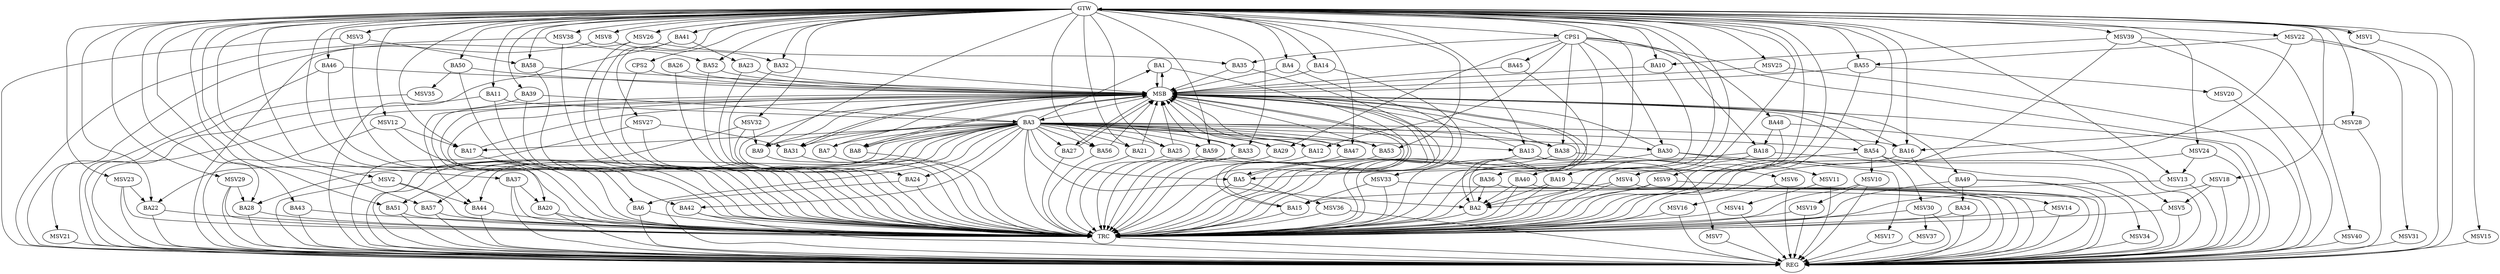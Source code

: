 strict digraph G {
  BA1 [ label="BA1" ];
  BA2 [ label="BA2" ];
  BA3 [ label="BA3" ];
  BA4 [ label="BA4" ];
  BA5 [ label="BA5" ];
  BA6 [ label="BA6" ];
  BA7 [ label="BA7" ];
  BA8 [ label="BA8" ];
  BA9 [ label="BA9" ];
  BA10 [ label="BA10" ];
  BA11 [ label="BA11" ];
  BA12 [ label="BA12" ];
  BA13 [ label="BA13" ];
  BA14 [ label="BA14" ];
  BA15 [ label="BA15" ];
  BA16 [ label="BA16" ];
  BA17 [ label="BA17" ];
  BA18 [ label="BA18" ];
  BA19 [ label="BA19" ];
  BA20 [ label="BA20" ];
  BA21 [ label="BA21" ];
  BA22 [ label="BA22" ];
  BA23 [ label="BA23" ];
  BA24 [ label="BA24" ];
  BA25 [ label="BA25" ];
  BA26 [ label="BA26" ];
  BA27 [ label="BA27" ];
  BA28 [ label="BA28" ];
  BA29 [ label="BA29" ];
  BA30 [ label="BA30" ];
  BA31 [ label="BA31" ];
  BA32 [ label="BA32" ];
  BA33 [ label="BA33" ];
  BA34 [ label="BA34" ];
  BA35 [ label="BA35" ];
  BA36 [ label="BA36" ];
  BA37 [ label="BA37" ];
  BA38 [ label="BA38" ];
  BA39 [ label="BA39" ];
  BA40 [ label="BA40" ];
  BA41 [ label="BA41" ];
  BA42 [ label="BA42" ];
  BA43 [ label="BA43" ];
  BA44 [ label="BA44" ];
  BA45 [ label="BA45" ];
  BA46 [ label="BA46" ];
  BA47 [ label="BA47" ];
  BA48 [ label="BA48" ];
  BA49 [ label="BA49" ];
  BA50 [ label="BA50" ];
  BA51 [ label="BA51" ];
  BA52 [ label="BA52" ];
  BA53 [ label="BA53" ];
  BA54 [ label="BA54" ];
  BA55 [ label="BA55" ];
  BA56 [ label="BA56" ];
  BA57 [ label="BA57" ];
  BA58 [ label="BA58" ];
  BA59 [ label="BA59" ];
  CPS1 [ label="CPS1" ];
  CPS2 [ label="CPS2" ];
  GTW [ label="GTW" ];
  REG [ label="REG" ];
  MSB [ label="MSB" ];
  TRC [ label="TRC" ];
  MSV1 [ label="MSV1" ];
  MSV2 [ label="MSV2" ];
  MSV3 [ label="MSV3" ];
  MSV4 [ label="MSV4" ];
  MSV5 [ label="MSV5" ];
  MSV6 [ label="MSV6" ];
  MSV7 [ label="MSV7" ];
  MSV8 [ label="MSV8" ];
  MSV9 [ label="MSV9" ];
  MSV10 [ label="MSV10" ];
  MSV11 [ label="MSV11" ];
  MSV12 [ label="MSV12" ];
  MSV13 [ label="MSV13" ];
  MSV14 [ label="MSV14" ];
  MSV15 [ label="MSV15" ];
  MSV16 [ label="MSV16" ];
  MSV17 [ label="MSV17" ];
  MSV18 [ label="MSV18" ];
  MSV19 [ label="MSV19" ];
  MSV20 [ label="MSV20" ];
  MSV21 [ label="MSV21" ];
  MSV22 [ label="MSV22" ];
  MSV23 [ label="MSV23" ];
  MSV24 [ label="MSV24" ];
  MSV25 [ label="MSV25" ];
  MSV26 [ label="MSV26" ];
  MSV27 [ label="MSV27" ];
  MSV28 [ label="MSV28" ];
  MSV29 [ label="MSV29" ];
  MSV30 [ label="MSV30" ];
  MSV31 [ label="MSV31" ];
  MSV32 [ label="MSV32" ];
  MSV33 [ label="MSV33" ];
  MSV34 [ label="MSV34" ];
  MSV35 [ label="MSV35" ];
  MSV36 [ label="MSV36" ];
  MSV37 [ label="MSV37" ];
  MSV38 [ label="MSV38" ];
  MSV39 [ label="MSV39" ];
  MSV40 [ label="MSV40" ];
  MSV41 [ label="MSV41" ];
  BA3 -> BA2;
  BA11 -> BA3;
  BA18 -> BA5;
  BA19 -> BA2;
  BA36 -> BA2;
  BA37 -> BA20;
  BA39 -> BA3;
  BA40 -> BA2;
  BA41 -> BA23;
  BA48 -> BA18;
  BA49 -> BA34;
  CPS1 -> BA38;
  CPS1 -> BA30;
  CPS1 -> BA18;
  CPS1 -> BA35;
  CPS1 -> BA12;
  CPS1 -> BA48;
  CPS1 -> BA29;
  CPS1 -> BA45;
  GTW -> BA4;
  GTW -> BA9;
  GTW -> BA10;
  GTW -> BA11;
  GTW -> BA13;
  GTW -> BA14;
  GTW -> BA16;
  GTW -> BA17;
  GTW -> BA19;
  GTW -> BA21;
  GTW -> BA22;
  GTW -> BA25;
  GTW -> BA28;
  GTW -> BA32;
  GTW -> BA33;
  GTW -> BA36;
  GTW -> BA37;
  GTW -> BA39;
  GTW -> BA40;
  GTW -> BA41;
  GTW -> BA43;
  GTW -> BA46;
  GTW -> BA47;
  GTW -> BA50;
  GTW -> BA51;
  GTW -> BA52;
  GTW -> BA53;
  GTW -> BA54;
  GTW -> BA55;
  GTW -> BA56;
  GTW -> BA57;
  GTW -> BA58;
  GTW -> BA59;
  GTW -> CPS1;
  GTW -> CPS2;
  BA3 -> REG;
  BA6 -> REG;
  BA11 -> REG;
  BA18 -> REG;
  BA19 -> REG;
  BA20 -> REG;
  BA22 -> REG;
  BA24 -> REG;
  BA28 -> REG;
  BA34 -> REG;
  BA36 -> REG;
  BA37 -> REG;
  BA39 -> REG;
  BA40 -> REG;
  BA41 -> REG;
  BA42 -> REG;
  BA43 -> REG;
  BA44 -> REG;
  BA48 -> REG;
  BA49 -> REG;
  BA51 -> REG;
  BA57 -> REG;
  CPS1 -> REG;
  BA1 -> MSB;
  MSB -> BA2;
  MSB -> REG;
  BA2 -> MSB;
  MSB -> BA1;
  BA4 -> MSB;
  BA5 -> MSB;
  BA7 -> MSB;
  BA8 -> MSB;
  MSB -> BA5;
  BA9 -> MSB;
  BA10 -> MSB;
  MSB -> BA3;
  BA12 -> MSB;
  BA13 -> MSB;
  MSB -> BA8;
  BA14 -> MSB;
  BA15 -> MSB;
  BA16 -> MSB;
  BA17 -> MSB;
  BA21 -> MSB;
  BA23 -> MSB;
  BA25 -> MSB;
  BA26 -> MSB;
  MSB -> BA15;
  BA27 -> MSB;
  BA29 -> MSB;
  BA30 -> MSB;
  MSB -> BA24;
  BA31 -> MSB;
  BA32 -> MSB;
  BA33 -> MSB;
  BA35 -> MSB;
  MSB -> BA20;
  BA38 -> MSB;
  BA45 -> MSB;
  MSB -> BA6;
  BA46 -> MSB;
  BA47 -> MSB;
  BA50 -> MSB;
  MSB -> BA42;
  BA52 -> MSB;
  BA53 -> MSB;
  MSB -> BA31;
  BA54 -> MSB;
  MSB -> BA49;
  BA55 -> MSB;
  BA56 -> MSB;
  BA58 -> MSB;
  MSB -> BA27;
  CPS2 -> MSB;
  MSB -> BA44;
  BA1 -> TRC;
  BA2 -> TRC;
  BA3 -> TRC;
  BA4 -> TRC;
  BA5 -> TRC;
  BA6 -> TRC;
  BA7 -> TRC;
  BA8 -> TRC;
  BA9 -> TRC;
  BA10 -> TRC;
  BA11 -> TRC;
  BA12 -> TRC;
  BA13 -> TRC;
  BA14 -> TRC;
  BA15 -> TRC;
  BA16 -> TRC;
  BA17 -> TRC;
  BA18 -> TRC;
  BA19 -> TRC;
  BA20 -> TRC;
  BA21 -> TRC;
  BA22 -> TRC;
  BA23 -> TRC;
  BA24 -> TRC;
  BA25 -> TRC;
  BA26 -> TRC;
  BA27 -> TRC;
  BA28 -> TRC;
  BA29 -> TRC;
  BA30 -> TRC;
  BA31 -> TRC;
  BA32 -> TRC;
  BA33 -> TRC;
  BA34 -> TRC;
  BA35 -> TRC;
  BA36 -> TRC;
  BA37 -> TRC;
  BA38 -> TRC;
  BA39 -> TRC;
  BA40 -> TRC;
  BA41 -> TRC;
  BA42 -> TRC;
  BA43 -> TRC;
  BA44 -> TRC;
  BA45 -> TRC;
  BA46 -> TRC;
  BA47 -> TRC;
  BA48 -> TRC;
  BA49 -> TRC;
  BA50 -> TRC;
  BA51 -> TRC;
  BA52 -> TRC;
  BA53 -> TRC;
  BA54 -> TRC;
  BA55 -> TRC;
  BA56 -> TRC;
  BA57 -> TRC;
  BA58 -> TRC;
  BA59 -> TRC;
  CPS1 -> TRC;
  CPS2 -> TRC;
  GTW -> TRC;
  TRC -> REG;
  BA3 -> BA27;
  BA3 -> BA16;
  BA3 -> BA57;
  BA3 -> BA25;
  BA3 -> BA30;
  BA3 -> BA51;
  BA3 -> BA7;
  BA3 -> BA28;
  BA3 -> BA5;
  BA3 -> BA53;
  BA3 -> BA54;
  BA3 -> BA44;
  BA3 -> BA8;
  BA3 -> BA17;
  BA3 -> BA24;
  BA3 -> BA1;
  BA3 -> BA22;
  BA3 -> BA29;
  BA3 -> BA59;
  BA3 -> BA47;
  BA3 -> BA56;
  BA3 -> BA42;
  BA3 -> BA33;
  BA3 -> BA38;
  BA3 -> BA12;
  BA3 -> BA21;
  BA3 -> BA13;
  BA3 -> BA6;
  BA3 -> BA9;
  BA3 -> BA31;
  MSV1 -> GTW;
  GTW -> MSV1;
  MSV1 -> REG;
  MSV2 -> BA44;
  GTW -> MSV2;
  MSV2 -> REG;
  MSV2 -> TRC;
  MSV3 -> BA58;
  GTW -> MSV3;
  MSV3 -> REG;
  MSV3 -> TRC;
  MSV4 -> BA2;
  GTW -> MSV4;
  MSV4 -> REG;
  MSV4 -> TRC;
  BA54 -> MSV5;
  MSV5 -> REG;
  MSV5 -> TRC;
  BA38 -> MSV6;
  MSV6 -> REG;
  BA13 -> MSV7;
  MSV7 -> REG;
  MSV8 -> BA32;
  GTW -> MSV8;
  MSV8 -> REG;
  MSV9 -> BA2;
  GTW -> MSV9;
  MSV9 -> REG;
  MSV9 -> TRC;
  BA54 -> MSV10;
  MSV10 -> REG;
  MSV10 -> TRC;
  BA30 -> MSV11;
  MSV11 -> REG;
  MSV12 -> BA17;
  GTW -> MSV12;
  MSV12 -> REG;
  MSV12 -> TRC;
  MSV13 -> BA15;
  GTW -> MSV13;
  MSV13 -> REG;
  BA16 -> MSV14;
  MSV14 -> REG;
  MSV14 -> TRC;
  GTW -> MSV15;
  MSV15 -> REG;
  MSV6 -> MSV16;
  MSV16 -> REG;
  MSV16 -> TRC;
  BA30 -> MSV17;
  MSV17 -> REG;
  MSV18 -> MSV5;
  GTW -> MSV18;
  MSV18 -> REG;
  MSV18 -> TRC;
  MSV10 -> MSV19;
  MSV19 -> REG;
  MSV19 -> TRC;
  BA55 -> MSV20;
  MSV20 -> REG;
  BA46 -> MSV21;
  MSV21 -> REG;
  MSV22 -> BA55;
  GTW -> MSV22;
  MSV22 -> REG;
  MSV22 -> TRC;
  MSV23 -> BA22;
  GTW -> MSV23;
  MSV23 -> REG;
  MSV23 -> TRC;
  MSV24 -> MSV13;
  GTW -> MSV24;
  MSV24 -> REG;
  MSV24 -> TRC;
  MSV25 -> MSB;
  GTW -> MSV25;
  MSV25 -> REG;
  MSV26 -> BA35;
  GTW -> MSV26;
  MSV26 -> REG;
  MSV26 -> TRC;
  MSV27 -> BA31;
  GTW -> MSV27;
  MSV27 -> REG;
  MSV27 -> TRC;
  MSV28 -> BA16;
  GTW -> MSV28;
  MSV28 -> REG;
  MSV29 -> BA28;
  GTW -> MSV29;
  MSV29 -> REG;
  MSV29 -> TRC;
  BA54 -> MSV30;
  MSV30 -> REG;
  MSV30 -> TRC;
  MSV22 -> MSV31;
  MSV31 -> REG;
  MSV32 -> BA9;
  GTW -> MSV32;
  MSV32 -> REG;
  MSV32 -> TRC;
  MSV33 -> BA15;
  GTW -> MSV33;
  MSV33 -> REG;
  MSV33 -> TRC;
  BA49 -> MSV34;
  MSV34 -> REG;
  BA50 -> MSV35;
  MSV35 -> REG;
  BA5 -> MSV36;
  MSV36 -> REG;
  MSV36 -> TRC;
  MSV30 -> MSV37;
  MSV37 -> REG;
  MSV38 -> BA52;
  GTW -> MSV38;
  MSV38 -> REG;
  MSV38 -> TRC;
  MSV39 -> BA10;
  GTW -> MSV39;
  MSV39 -> REG;
  MSV39 -> TRC;
  MSV39 -> MSV40;
  MSV40 -> REG;
  MSV11 -> MSV41;
  MSV41 -> REG;
  MSV41 -> TRC;
}
